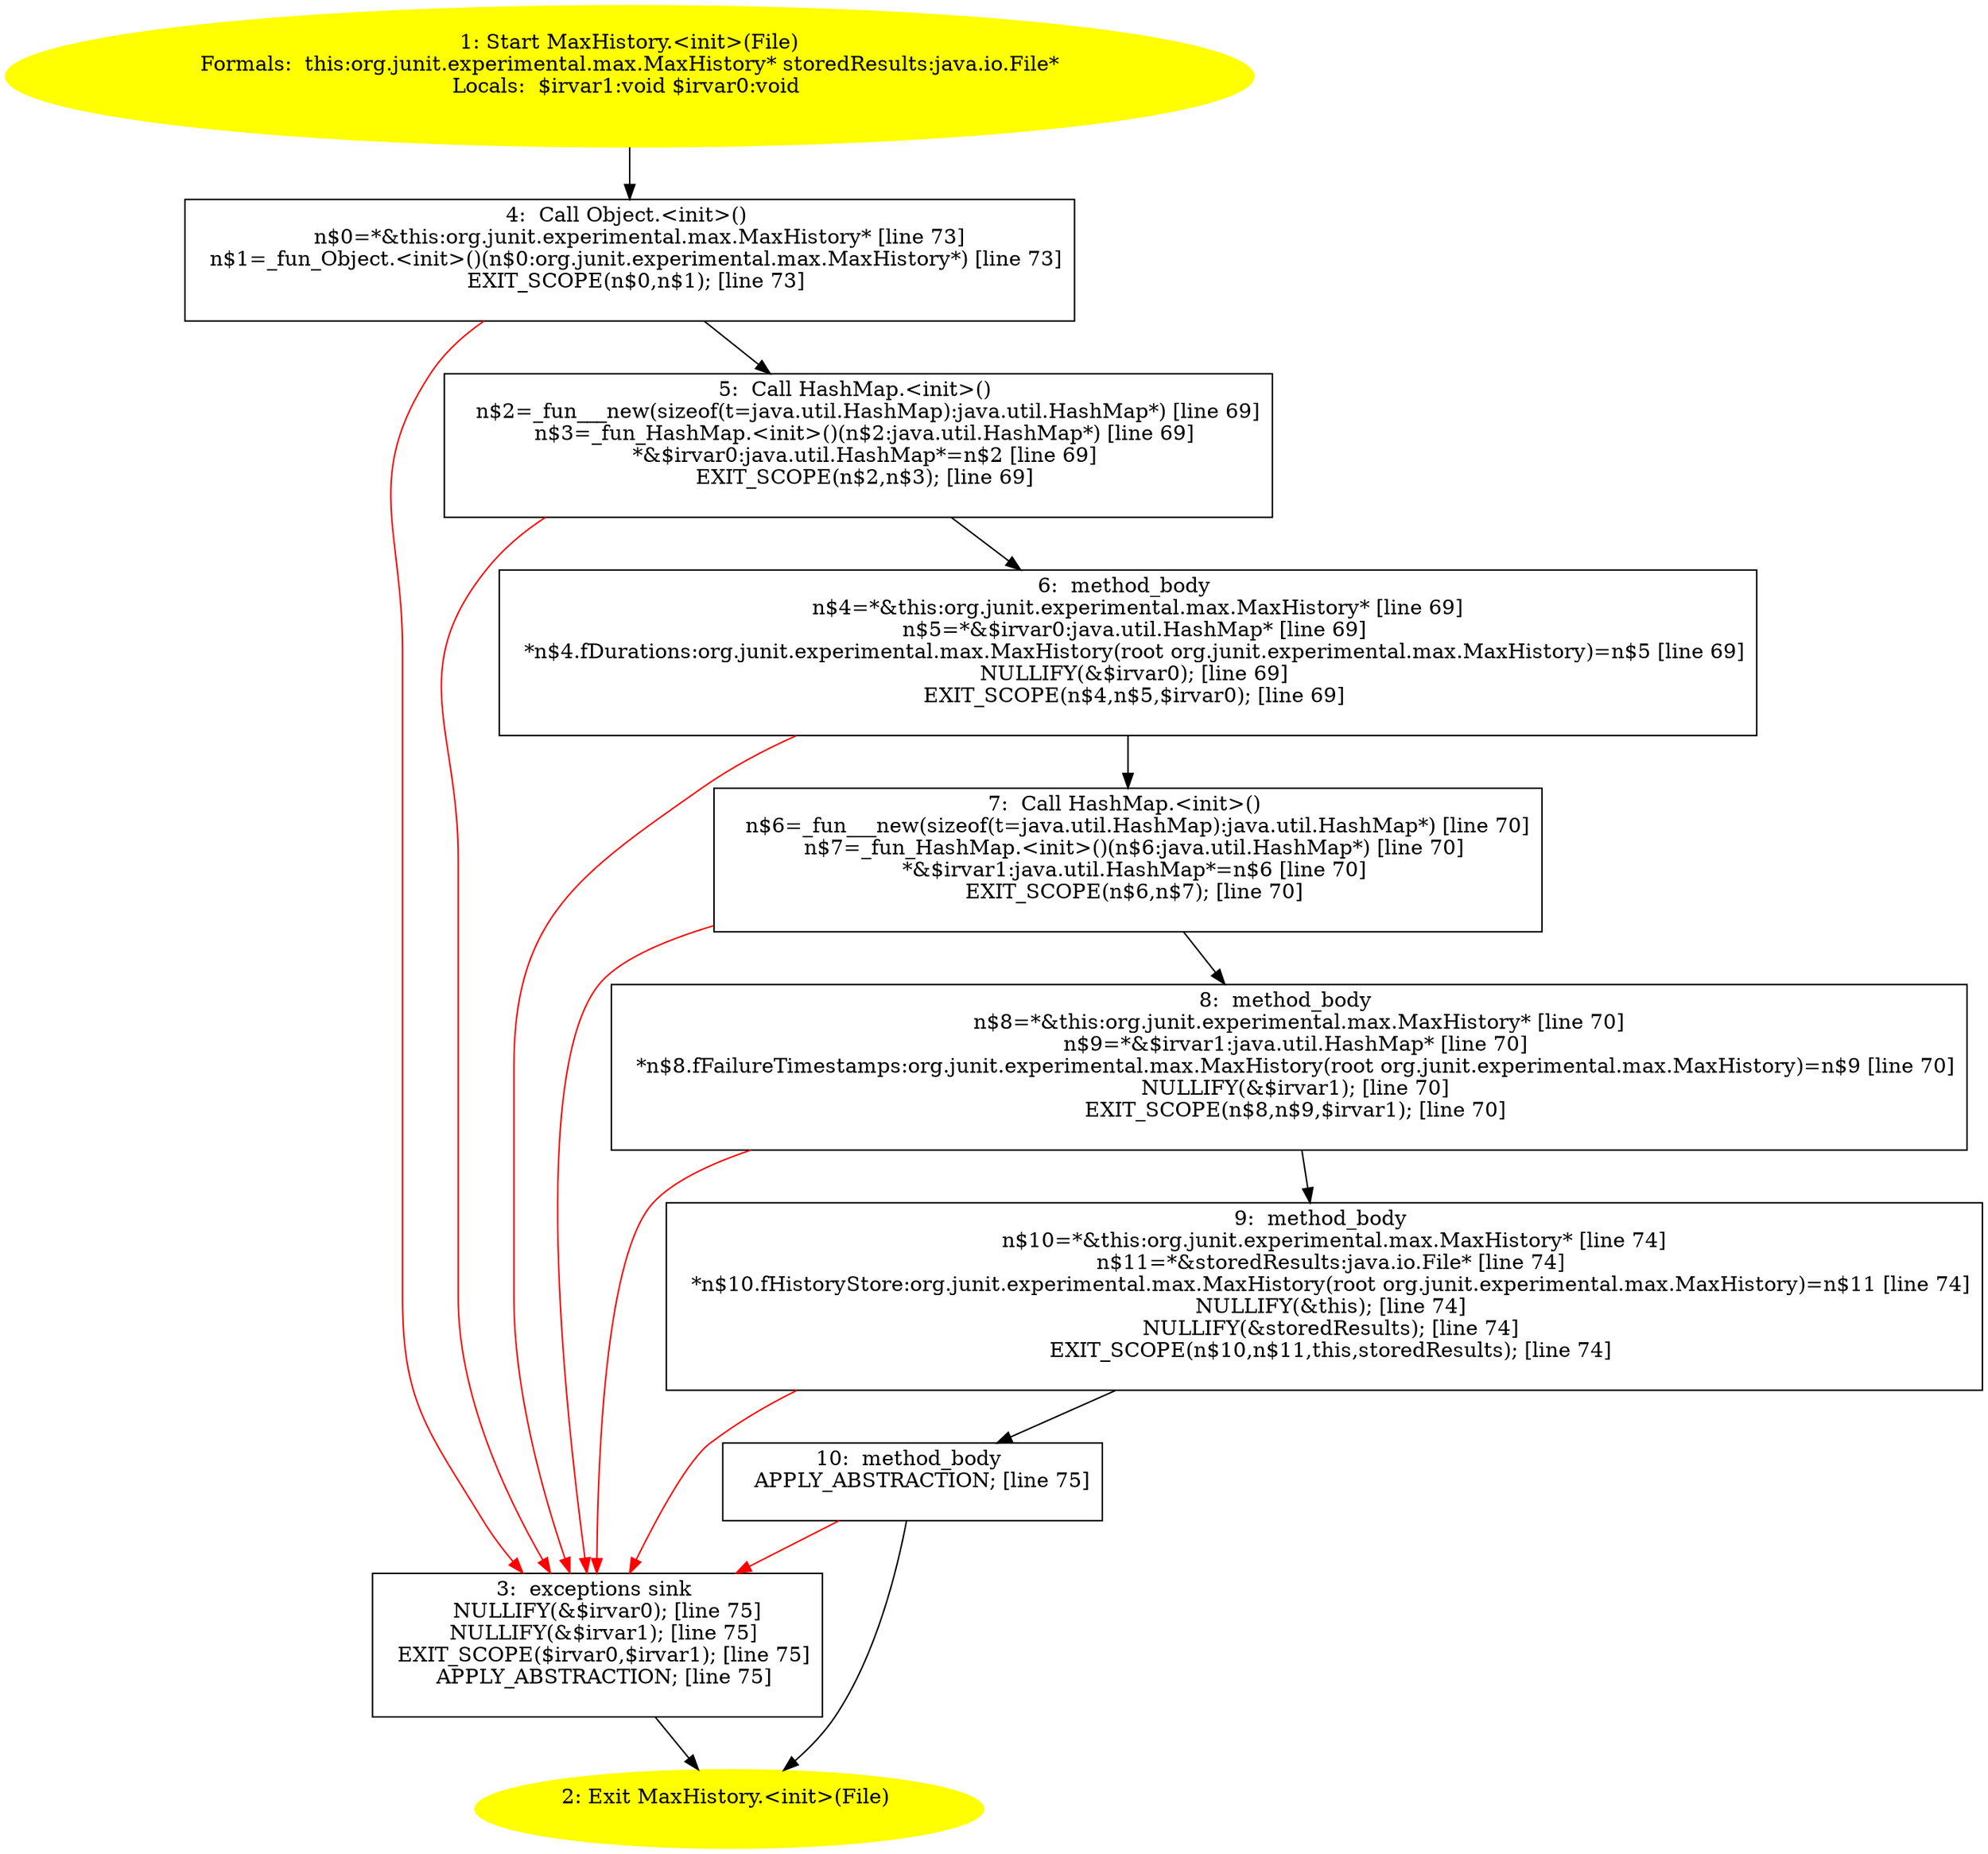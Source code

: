 /* @generated */
digraph cfg {
"org.junit.experimental.max.MaxHistory.<init>(java.io.File).64fa224756f9060970955ea1ac119b13_1" [label="1: Start MaxHistory.<init>(File)\nFormals:  this:org.junit.experimental.max.MaxHistory* storedResults:java.io.File*\nLocals:  $irvar1:void $irvar0:void \n  " color=yellow style=filled]
	

	 "org.junit.experimental.max.MaxHistory.<init>(java.io.File).64fa224756f9060970955ea1ac119b13_1" -> "org.junit.experimental.max.MaxHistory.<init>(java.io.File).64fa224756f9060970955ea1ac119b13_4" ;
"org.junit.experimental.max.MaxHistory.<init>(java.io.File).64fa224756f9060970955ea1ac119b13_2" [label="2: Exit MaxHistory.<init>(File) \n  " color=yellow style=filled]
	

"org.junit.experimental.max.MaxHistory.<init>(java.io.File).64fa224756f9060970955ea1ac119b13_3" [label="3:  exceptions sink \n   NULLIFY(&$irvar0); [line 75]\n  NULLIFY(&$irvar1); [line 75]\n  EXIT_SCOPE($irvar0,$irvar1); [line 75]\n  APPLY_ABSTRACTION; [line 75]\n " shape="box"]
	

	 "org.junit.experimental.max.MaxHistory.<init>(java.io.File).64fa224756f9060970955ea1ac119b13_3" -> "org.junit.experimental.max.MaxHistory.<init>(java.io.File).64fa224756f9060970955ea1ac119b13_2" ;
"org.junit.experimental.max.MaxHistory.<init>(java.io.File).64fa224756f9060970955ea1ac119b13_4" [label="4:  Call Object.<init>() \n   n$0=*&this:org.junit.experimental.max.MaxHistory* [line 73]\n  n$1=_fun_Object.<init>()(n$0:org.junit.experimental.max.MaxHistory*) [line 73]\n  EXIT_SCOPE(n$0,n$1); [line 73]\n " shape="box"]
	

	 "org.junit.experimental.max.MaxHistory.<init>(java.io.File).64fa224756f9060970955ea1ac119b13_4" -> "org.junit.experimental.max.MaxHistory.<init>(java.io.File).64fa224756f9060970955ea1ac119b13_5" ;
	 "org.junit.experimental.max.MaxHistory.<init>(java.io.File).64fa224756f9060970955ea1ac119b13_4" -> "org.junit.experimental.max.MaxHistory.<init>(java.io.File).64fa224756f9060970955ea1ac119b13_3" [color="red" ];
"org.junit.experimental.max.MaxHistory.<init>(java.io.File).64fa224756f9060970955ea1ac119b13_5" [label="5:  Call HashMap.<init>() \n   n$2=_fun___new(sizeof(t=java.util.HashMap):java.util.HashMap*) [line 69]\n  n$3=_fun_HashMap.<init>()(n$2:java.util.HashMap*) [line 69]\n  *&$irvar0:java.util.HashMap*=n$2 [line 69]\n  EXIT_SCOPE(n$2,n$3); [line 69]\n " shape="box"]
	

	 "org.junit.experimental.max.MaxHistory.<init>(java.io.File).64fa224756f9060970955ea1ac119b13_5" -> "org.junit.experimental.max.MaxHistory.<init>(java.io.File).64fa224756f9060970955ea1ac119b13_6" ;
	 "org.junit.experimental.max.MaxHistory.<init>(java.io.File).64fa224756f9060970955ea1ac119b13_5" -> "org.junit.experimental.max.MaxHistory.<init>(java.io.File).64fa224756f9060970955ea1ac119b13_3" [color="red" ];
"org.junit.experimental.max.MaxHistory.<init>(java.io.File).64fa224756f9060970955ea1ac119b13_6" [label="6:  method_body \n   n$4=*&this:org.junit.experimental.max.MaxHistory* [line 69]\n  n$5=*&$irvar0:java.util.HashMap* [line 69]\n  *n$4.fDurations:org.junit.experimental.max.MaxHistory(root org.junit.experimental.max.MaxHistory)=n$5 [line 69]\n  NULLIFY(&$irvar0); [line 69]\n  EXIT_SCOPE(n$4,n$5,$irvar0); [line 69]\n " shape="box"]
	

	 "org.junit.experimental.max.MaxHistory.<init>(java.io.File).64fa224756f9060970955ea1ac119b13_6" -> "org.junit.experimental.max.MaxHistory.<init>(java.io.File).64fa224756f9060970955ea1ac119b13_7" ;
	 "org.junit.experimental.max.MaxHistory.<init>(java.io.File).64fa224756f9060970955ea1ac119b13_6" -> "org.junit.experimental.max.MaxHistory.<init>(java.io.File).64fa224756f9060970955ea1ac119b13_3" [color="red" ];
"org.junit.experimental.max.MaxHistory.<init>(java.io.File).64fa224756f9060970955ea1ac119b13_7" [label="7:  Call HashMap.<init>() \n   n$6=_fun___new(sizeof(t=java.util.HashMap):java.util.HashMap*) [line 70]\n  n$7=_fun_HashMap.<init>()(n$6:java.util.HashMap*) [line 70]\n  *&$irvar1:java.util.HashMap*=n$6 [line 70]\n  EXIT_SCOPE(n$6,n$7); [line 70]\n " shape="box"]
	

	 "org.junit.experimental.max.MaxHistory.<init>(java.io.File).64fa224756f9060970955ea1ac119b13_7" -> "org.junit.experimental.max.MaxHistory.<init>(java.io.File).64fa224756f9060970955ea1ac119b13_8" ;
	 "org.junit.experimental.max.MaxHistory.<init>(java.io.File).64fa224756f9060970955ea1ac119b13_7" -> "org.junit.experimental.max.MaxHistory.<init>(java.io.File).64fa224756f9060970955ea1ac119b13_3" [color="red" ];
"org.junit.experimental.max.MaxHistory.<init>(java.io.File).64fa224756f9060970955ea1ac119b13_8" [label="8:  method_body \n   n$8=*&this:org.junit.experimental.max.MaxHistory* [line 70]\n  n$9=*&$irvar1:java.util.HashMap* [line 70]\n  *n$8.fFailureTimestamps:org.junit.experimental.max.MaxHistory(root org.junit.experimental.max.MaxHistory)=n$9 [line 70]\n  NULLIFY(&$irvar1); [line 70]\n  EXIT_SCOPE(n$8,n$9,$irvar1); [line 70]\n " shape="box"]
	

	 "org.junit.experimental.max.MaxHistory.<init>(java.io.File).64fa224756f9060970955ea1ac119b13_8" -> "org.junit.experimental.max.MaxHistory.<init>(java.io.File).64fa224756f9060970955ea1ac119b13_9" ;
	 "org.junit.experimental.max.MaxHistory.<init>(java.io.File).64fa224756f9060970955ea1ac119b13_8" -> "org.junit.experimental.max.MaxHistory.<init>(java.io.File).64fa224756f9060970955ea1ac119b13_3" [color="red" ];
"org.junit.experimental.max.MaxHistory.<init>(java.io.File).64fa224756f9060970955ea1ac119b13_9" [label="9:  method_body \n   n$10=*&this:org.junit.experimental.max.MaxHistory* [line 74]\n  n$11=*&storedResults:java.io.File* [line 74]\n  *n$10.fHistoryStore:org.junit.experimental.max.MaxHistory(root org.junit.experimental.max.MaxHistory)=n$11 [line 74]\n  NULLIFY(&this); [line 74]\n  NULLIFY(&storedResults); [line 74]\n  EXIT_SCOPE(n$10,n$11,this,storedResults); [line 74]\n " shape="box"]
	

	 "org.junit.experimental.max.MaxHistory.<init>(java.io.File).64fa224756f9060970955ea1ac119b13_9" -> "org.junit.experimental.max.MaxHistory.<init>(java.io.File).64fa224756f9060970955ea1ac119b13_10" ;
	 "org.junit.experimental.max.MaxHistory.<init>(java.io.File).64fa224756f9060970955ea1ac119b13_9" -> "org.junit.experimental.max.MaxHistory.<init>(java.io.File).64fa224756f9060970955ea1ac119b13_3" [color="red" ];
"org.junit.experimental.max.MaxHistory.<init>(java.io.File).64fa224756f9060970955ea1ac119b13_10" [label="10:  method_body \n   APPLY_ABSTRACTION; [line 75]\n " shape="box"]
	

	 "org.junit.experimental.max.MaxHistory.<init>(java.io.File).64fa224756f9060970955ea1ac119b13_10" -> "org.junit.experimental.max.MaxHistory.<init>(java.io.File).64fa224756f9060970955ea1ac119b13_2" ;
	 "org.junit.experimental.max.MaxHistory.<init>(java.io.File).64fa224756f9060970955ea1ac119b13_10" -> "org.junit.experimental.max.MaxHistory.<init>(java.io.File).64fa224756f9060970955ea1ac119b13_3" [color="red" ];
}
